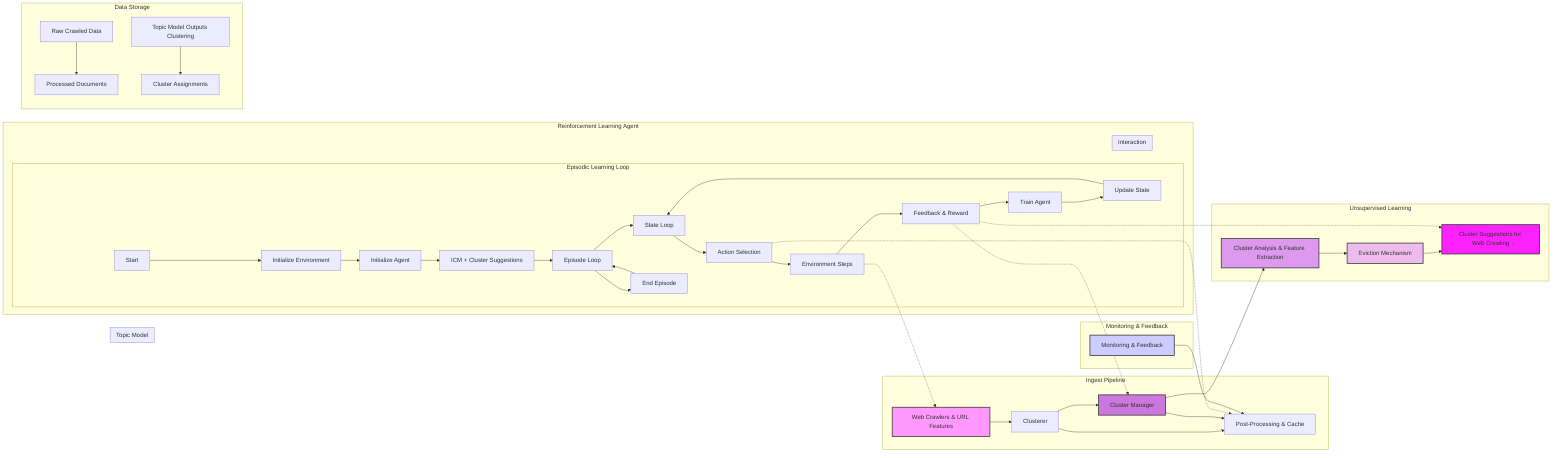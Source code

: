 graph LR
    subgraph Ingest Pipeline
        A[Web Crawlers & URL Features] --> B[Topic Model Clusterer] --> C[Post-Processing & Cache]
        D[Eviction Cache Unsupervised] --> C
    end

    subgraph Topic Model
        B[Clusterer] --> D[Topic Model Outputs]
    end

    subgraph Unsupervised Learning
        D[Cluster Manager] --> E[Cluster Analysis & Feature Extraction]
        E --> F[Eviction Mechanism]
        F --> G[Cluster Suggestions for Web Crawling]
    end

    subgraph Reinforcement Learning Agent
        subgraph Episodic Learning Loop
            AA[Start] --> BB[Initialize Environment]
            BB --> CC[Initialize Agent]
            CC --> DD[ICM + Cluster Suggestions]
            DD --> EE[Episode Loop]
            EE --> FF[State Loop]
            FF --> GG[Action Selection]
            GG --> HH[Environment Steps]
            HH --> II[Feedback & Reward]
            II --> JJ[Train Agent]
            JJ --> KK[Update State]
            KK --> FF
            EE --> MM[End Episode]
            MM --> EE
        end

        subgraph Interaction
            GG -.-> C
            HH -.-> A
            II -.-> D & G
        end
    end

    subgraph Data Storage
        I[Raw Crawled Data] --> J[Processed Documents]
        K[Topic Model Outputs Clustering] --> L[Cluster Assignments]
    end

    subgraph Monitoring & Feedback
        H[Monitoring & Feedback] --> C; D; G;
    end

    style A fill:#f9f,stroke:#333,stroke-width:2px
    style H fill:#ccf,stroke:#333,stroke-width:2px
    style D fill:#c7d,stroke:#333,stroke-width:2px
    style E fill:#d9e,stroke:#333,stroke-width:2px
    style F fill:#ebe,stroke:#333,stroke-width:2px
    style G fill:#f2f,stroke:#333,stroke-width:2px